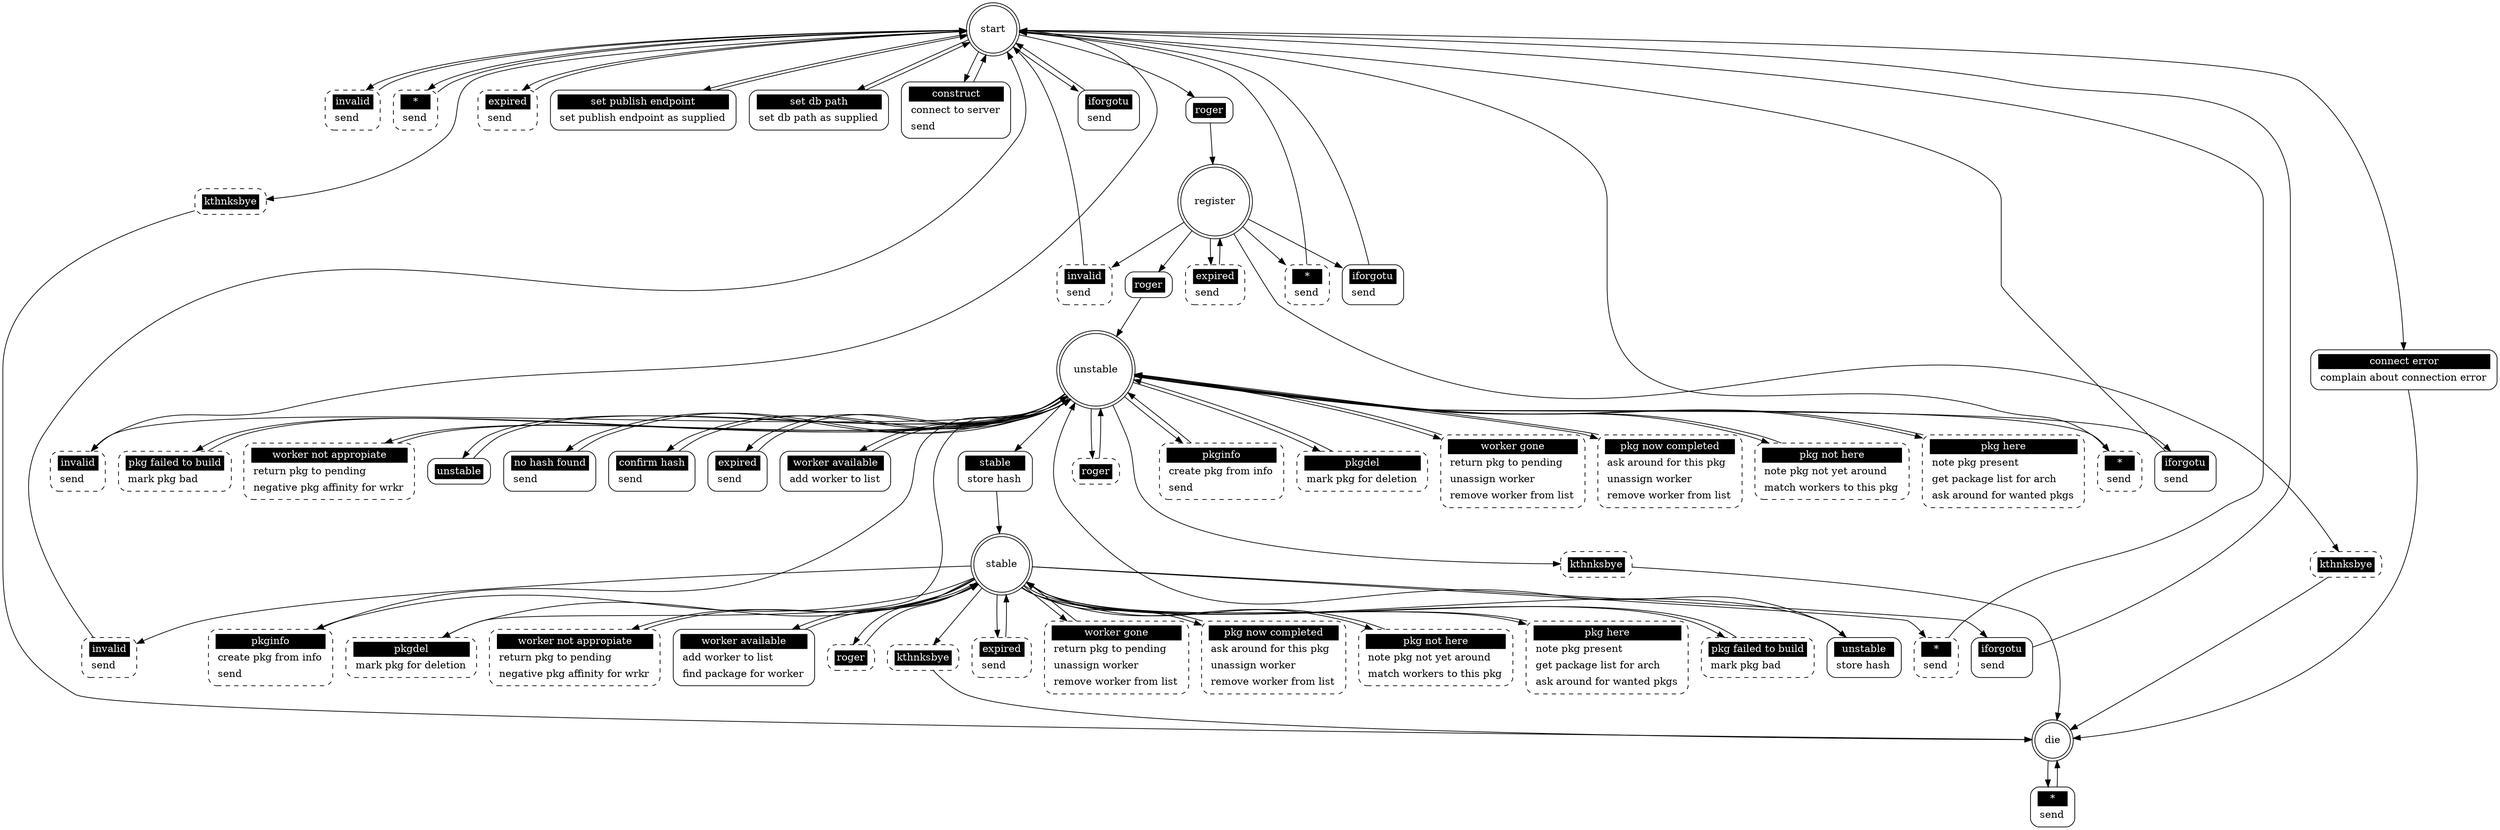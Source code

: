 ## Automatically generated from pkgimport_grapher.xml by gsl
digraph "pkgimport_grapher" {

 "start" [shape = "doublecircle"];
 "start invalid" [shape = "Mrecord" style = dashed label = <<table border="0" cellborder="0" cellpadding="3" bgcolor="white"><tr><td bgcolor="black" align="center" colspan="2"><font color="white">invalid</font></td></tr><tr><td align="left" port="r3">send</td></tr></table>>];
 "start" -> "start invalid";
 "start invalid" -> "start";
 "start *" [shape = "Mrecord" style = dashed label = <<table border="0" cellborder="0" cellpadding="3" bgcolor="white"><tr><td bgcolor="black" align="center" colspan="2"><font color="white">*</font></td></tr><tr><td align="left" port="r3">send</td></tr></table>>];
 "start" -> "start *";
 "start *" -> "start";
 "start kthnksbye" [shape = "Mrecord" style = dashed label = <<table border="0" cellborder="0" cellpadding="3" bgcolor="white"><tr><td bgcolor="black" align="center" colspan="2"><font color="white">kthnksbye</font></td></tr></table>>];
 "start" -> "start kthnksbye";
 "start kthnksbye" -> "die";
 "start expired" [shape = "Mrecord" style = dashed label = <<table border="0" cellborder="0" cellpadding="3" bgcolor="white"><tr><td bgcolor="black" align="center" colspan="2"><font color="white">expired</font></td></tr><tr><td align="left" port="r3">send</td></tr></table>>];
 "start" -> "start expired";
 "start expired" -> "start";
 "start set publish endpoint" [shape = "Mrecord" style = solid label = <<table border="0" cellborder="0" cellpadding="3" bgcolor="white"><tr><td bgcolor="black" align="center" colspan="2"><font color="white">set publish endpoint</font></td></tr><tr><td align="left" port="r3">set publish endpoint as supplied</td></tr></table>>];
 "start" -> "start set publish endpoint";
 "start set publish endpoint" -> "start";
 "start set db path" [shape = "Mrecord" style = solid label = <<table border="0" cellborder="0" cellpadding="3" bgcolor="white"><tr><td bgcolor="black" align="center" colspan="2"><font color="white">set db path</font></td></tr><tr><td align="left" port="r3">set db path as supplied</td></tr></table>>];
 "start" -> "start set db path";
 "start set db path" -> "start";
 "start construct" [shape = "Mrecord" style = solid label = <<table border="0" cellborder="0" cellpadding="3" bgcolor="white"><tr><td bgcolor="black" align="center" colspan="2"><font color="white">construct</font></td></tr><tr><td align="left" port="r3">connect to server</td></tr><tr><td align="left" port="r3">send</td></tr></table>>];
 "start" -> "start construct";
 "start construct" -> "start";
 "start roger" [shape = "Mrecord" style = solid label = <<table border="0" cellborder="0" cellpadding="3" bgcolor="white"><tr><td bgcolor="black" align="center" colspan="2"><font color="white">roger</font></td></tr></table>>];
 "start" -> "start roger";
 "start roger" -> "register";
 "start connect error" [shape = "Mrecord" style = solid label = <<table border="0" cellborder="0" cellpadding="3" bgcolor="white"><tr><td bgcolor="black" align="center" colspan="2"><font color="white">connect error</font></td></tr><tr><td align="left" port="r3">complain about connection error</td></tr></table>>];
 "start" -> "start connect error";
 "start connect error" -> "die";
 "start iforgotu" [shape = "Mrecord" style = solid label = <<table border="0" cellborder="0" cellpadding="3" bgcolor="white"><tr><td bgcolor="black" align="center" colspan="2"><font color="white">iforgotu</font></td></tr><tr><td align="left" port="r3">send</td></tr></table>>];
 "start" -> "start iforgotu";
 "start iforgotu" -> "start";

 "register" [shape = "doublecircle"];
 "register invalid" [shape = "Mrecord" style = dashed label = <<table border="0" cellborder="0" cellpadding="3" bgcolor="white"><tr><td bgcolor="black" align="center" colspan="2"><font color="white">invalid</font></td></tr><tr><td align="left" port="r3">send</td></tr></table>>];
 "register" -> "register invalid";
 "register invalid" -> "start";
 "register *" [shape = "Mrecord" style = dashed label = <<table border="0" cellborder="0" cellpadding="3" bgcolor="white"><tr><td bgcolor="black" align="center" colspan="2"><font color="white">*</font></td></tr><tr><td align="left" port="r3">send</td></tr></table>>];
 "register" -> "register *";
 "register *" -> "start";
 "register kthnksbye" [shape = "Mrecord" style = dashed label = <<table border="0" cellborder="0" cellpadding="3" bgcolor="white"><tr><td bgcolor="black" align="center" colspan="2"><font color="white">kthnksbye</font></td></tr></table>>];
 "register" -> "register kthnksbye";
 "register kthnksbye" -> "die";
 "register expired" [shape = "Mrecord" style = dashed label = <<table border="0" cellborder="0" cellpadding="3" bgcolor="white"><tr><td bgcolor="black" align="center" colspan="2"><font color="white">expired</font></td></tr><tr><td align="left" port="r3">send</td></tr></table>>];
 "register" -> "register expired";
 "register expired" -> "register";
 "register roger" [shape = "Mrecord" style = solid label = <<table border="0" cellborder="0" cellpadding="3" bgcolor="white"><tr><td bgcolor="black" align="center" colspan="2"><font color="white">roger</font></td></tr></table>>];
 "register" -> "register roger";
 "register roger" -> "unstable";
 "register iforgotu" [shape = "Mrecord" style = solid label = <<table border="0" cellborder="0" cellpadding="3" bgcolor="white"><tr><td bgcolor="black" align="center" colspan="2"><font color="white">iforgotu</font></td></tr><tr><td align="left" port="r3">send</td></tr></table>>];
 "register" -> "register iforgotu";
 "register iforgotu" -> "start";

 "unstable" [shape = "doublecircle"];
 "unstable invalid" [shape = "Mrecord" style = dashed label = <<table border="0" cellborder="0" cellpadding="3" bgcolor="white"><tr><td bgcolor="black" align="center" colspan="2"><font color="white">invalid</font></td></tr><tr><td align="left" port="r3">send</td></tr></table>>];
 "unstable" -> "unstable invalid";
 "unstable invalid" -> "start";
 "unstable roger" [shape = "Mrecord" style = dashed label = <<table border="0" cellborder="0" cellpadding="3" bgcolor="white"><tr><td bgcolor="black" align="center" colspan="2"><font color="white">roger</font></td></tr></table>>];
 "unstable" -> "unstable roger";
 "unstable roger" -> "unstable";
 "unstable *" [shape = "Mrecord" style = dashed label = <<table border="0" cellborder="0" cellpadding="3" bgcolor="white"><tr><td bgcolor="black" align="center" colspan="2"><font color="white">*</font></td></tr><tr><td align="left" port="r3">send</td></tr></table>>];
 "unstable" -> "unstable *";
 "unstable *" -> "start";
 "unstable kthnksbye" [shape = "Mrecord" style = dashed label = <<table border="0" cellborder="0" cellpadding="3" bgcolor="white"><tr><td bgcolor="black" align="center" colspan="2"><font color="white">kthnksbye</font></td></tr></table>>];
 "unstable" -> "unstable kthnksbye";
 "unstable kthnksbye" -> "die";
 "unstable pkginfo" [shape = "Mrecord" style = dashed label = <<table border="0" cellborder="0" cellpadding="3" bgcolor="white"><tr><td bgcolor="black" align="center" colspan="2"><font color="white">pkginfo</font></td></tr><tr><td align="left" port="r3">create pkg from info</td></tr><tr><td align="left" port="r3">send</td></tr></table>>];
 "unstable" -> "unstable pkginfo";
 "unstable pkginfo" -> "unstable";
 "unstable pkgdel" [shape = "Mrecord" style = dashed label = <<table border="0" cellborder="0" cellpadding="3" bgcolor="white"><tr><td bgcolor="black" align="center" colspan="2"><font color="white">pkgdel</font></td></tr><tr><td align="left" port="r3">mark pkg for deletion</td></tr></table>>];
 "unstable" -> "unstable pkgdel";
 "unstable pkgdel" -> "unstable";
 "unstable worker gone" [shape = "Mrecord" style = dashed label = <<table border="0" cellborder="0" cellpadding="3" bgcolor="white"><tr><td bgcolor="black" align="center" colspan="2"><font color="white">worker gone</font></td></tr><tr><td align="left" port="r3">return pkg to pending</td></tr><tr><td align="left" port="r3">unassign worker</td></tr><tr><td align="left" port="r3">remove worker from list</td></tr></table>>];
 "unstable" -> "unstable worker gone";
 "unstable worker gone" -> "unstable";
 "unstable pkg now completed" [shape = "Mrecord" style = dashed label = <<table border="0" cellborder="0" cellpadding="3" bgcolor="white"><tr><td bgcolor="black" align="center" colspan="2"><font color="white">pkg now completed</font></td></tr><tr><td align="left" port="r3">ask around for this pkg</td></tr><tr><td align="left" port="r3">unassign worker</td></tr><tr><td align="left" port="r3">remove worker from list</td></tr></table>>];
 "unstable" -> "unstable pkg now completed";
 "unstable pkg now completed" -> "unstable";
 "unstable pkg not here" [shape = "Mrecord" style = dashed label = <<table border="0" cellborder="0" cellpadding="3" bgcolor="white"><tr><td bgcolor="black" align="center" colspan="2"><font color="white">pkg not here</font></td></tr><tr><td align="left" port="r3">note pkg not yet around</td></tr><tr><td align="left" port="r3">match workers to this pkg</td></tr></table>>];
 "unstable" -> "unstable pkg not here";
 "unstable pkg not here" -> "unstable";
 "unstable pkg here" [shape = "Mrecord" style = dashed label = <<table border="0" cellborder="0" cellpadding="3" bgcolor="white"><tr><td bgcolor="black" align="center" colspan="2"><font color="white">pkg here</font></td></tr><tr><td align="left" port="r3">note pkg present</td></tr><tr><td align="left" port="r3">get package list for arch</td></tr><tr><td align="left" port="r3">ask around for wanted pkgs</td></tr></table>>];
 "unstable" -> "unstable pkg here";
 "unstable pkg here" -> "unstable";
 "unstable pkg failed to build" [shape = "Mrecord" style = dashed label = <<table border="0" cellborder="0" cellpadding="3" bgcolor="white"><tr><td bgcolor="black" align="center" colspan="2"><font color="white">pkg failed to build</font></td></tr><tr><td align="left" port="r3">mark pkg bad</td></tr></table>>];
 "unstable" -> "unstable pkg failed to build";
 "unstable pkg failed to build" -> "unstable";
 "unstable worker not appropiate" [shape = "Mrecord" style = dashed label = <<table border="0" cellborder="0" cellpadding="3" bgcolor="white"><tr><td bgcolor="black" align="center" colspan="2"><font color="white">worker not appropiate</font></td></tr><tr><td align="left" port="r3">return pkg to pending</td></tr><tr><td align="left" port="r3">negative pkg affinity for wrkr</td></tr></table>>];
 "unstable" -> "unstable worker not appropiate";
 "unstable worker not appropiate" -> "unstable";
 "unstable unstable" [shape = "Mrecord" style = solid label = <<table border="0" cellborder="0" cellpadding="3" bgcolor="white"><tr><td bgcolor="black" align="center" colspan="2"><font color="white">unstable</font></td></tr></table>>];
 "unstable" -> "unstable unstable";
 "unstable unstable" -> "unstable";
 "unstable iforgotu" [shape = "Mrecord" style = solid label = <<table border="0" cellborder="0" cellpadding="3" bgcolor="white"><tr><td bgcolor="black" align="center" colspan="2"><font color="white">iforgotu</font></td></tr><tr><td align="left" port="r3">send</td></tr></table>>];
 "unstable" -> "unstable iforgotu";
 "unstable iforgotu" -> "start";
 "unstable no hash found" [shape = "Mrecord" style = solid label = <<table border="0" cellborder="0" cellpadding="3" bgcolor="white"><tr><td bgcolor="black" align="center" colspan="2"><font color="white">no hash found</font></td></tr><tr><td align="left" port="r3">send</td></tr></table>>];
 "unstable" -> "unstable no hash found";
 "unstable no hash found" -> "unstable";
 "unstable confirm hash" [shape = "Mrecord" style = solid label = <<table border="0" cellborder="0" cellpadding="3" bgcolor="white"><tr><td bgcolor="black" align="center" colspan="2"><font color="white">confirm hash</font></td></tr><tr><td align="left" port="r3">send</td></tr></table>>];
 "unstable" -> "unstable confirm hash";
 "unstable confirm hash" -> "unstable";
 "unstable expired" [shape = "Mrecord" style = solid label = <<table border="0" cellborder="0" cellpadding="3" bgcolor="white"><tr><td bgcolor="black" align="center" colspan="2"><font color="white">expired</font></td></tr><tr><td align="left" port="r3">send</td></tr></table>>];
 "unstable" -> "unstable expired";
 "unstable expired" -> "unstable";
 "unstable worker available" [shape = "Mrecord" style = solid label = <<table border="0" cellborder="0" cellpadding="3" bgcolor="white"><tr><td bgcolor="black" align="center" colspan="2"><font color="white">worker available</font></td></tr><tr><td align="left" port="r3">add worker to list</td></tr></table>>];
 "unstable" -> "unstable worker available";
 "unstable worker available" -> "unstable";
 "unstable stable" [shape = "Mrecord" style = solid label = <<table border="0" cellborder="0" cellpadding="3" bgcolor="white"><tr><td bgcolor="black" align="center" colspan="2"><font color="white">stable</font></td></tr><tr><td align="left" port="r3">store hash</td></tr></table>>];
 "unstable" -> "unstable stable";
 "unstable stable" -> "stable";

 "stable" [shape = "doublecircle"];
 "stable invalid" [shape = "Mrecord" style = dashed label = <<table border="0" cellborder="0" cellpadding="3" bgcolor="white"><tr><td bgcolor="black" align="center" colspan="2"><font color="white">invalid</font></td></tr><tr><td align="left" port="r3">send</td></tr></table>>];
 "stable" -> "stable invalid";
 "stable invalid" -> "start";
 "stable roger" [shape = "Mrecord" style = dashed label = <<table border="0" cellborder="0" cellpadding="3" bgcolor="white"><tr><td bgcolor="black" align="center" colspan="2"><font color="white">roger</font></td></tr></table>>];
 "stable" -> "stable roger";
 "stable roger" -> "stable";
 "stable *" [shape = "Mrecord" style = dashed label = <<table border="0" cellborder="0" cellpadding="3" bgcolor="white"><tr><td bgcolor="black" align="center" colspan="2"><font color="white">*</font></td></tr><tr><td align="left" port="r3">send</td></tr></table>>];
 "stable" -> "stable *";
 "stable *" -> "start";
 "stable kthnksbye" [shape = "Mrecord" style = dashed label = <<table border="0" cellborder="0" cellpadding="3" bgcolor="white"><tr><td bgcolor="black" align="center" colspan="2"><font color="white">kthnksbye</font></td></tr></table>>];
 "stable" -> "stable kthnksbye";
 "stable kthnksbye" -> "die";
 "stable expired" [shape = "Mrecord" style = dashed label = <<table border="0" cellborder="0" cellpadding="3" bgcolor="white"><tr><td bgcolor="black" align="center" colspan="2"><font color="white">expired</font></td></tr><tr><td align="left" port="r3">send</td></tr></table>>];
 "stable" -> "stable expired";
 "stable expired" -> "stable";
 "stable pkginfo" [shape = "Mrecord" style = dashed label = <<table border="0" cellborder="0" cellpadding="3" bgcolor="white"><tr><td bgcolor="black" align="center" colspan="2"><font color="white">pkginfo</font></td></tr><tr><td align="left" port="r3">create pkg from info</td></tr><tr><td align="left" port="r3">send</td></tr></table>>];
 "stable" -> "stable pkginfo";
 "stable pkginfo" -> "unstable";
 "stable pkgdel" [shape = "Mrecord" style = dashed label = <<table border="0" cellborder="0" cellpadding="3" bgcolor="white"><tr><td bgcolor="black" align="center" colspan="2"><font color="white">pkgdel</font></td></tr><tr><td align="left" port="r3">mark pkg for deletion</td></tr></table>>];
 "stable" -> "stable pkgdel";
 "stable pkgdel" -> "unstable";
 "stable worker gone" [shape = "Mrecord" style = dashed label = <<table border="0" cellborder="0" cellpadding="3" bgcolor="white"><tr><td bgcolor="black" align="center" colspan="2"><font color="white">worker gone</font></td></tr><tr><td align="left" port="r3">return pkg to pending</td></tr><tr><td align="left" port="r3">unassign worker</td></tr><tr><td align="left" port="r3">remove worker from list</td></tr></table>>];
 "stable" -> "stable worker gone";
 "stable worker gone" -> "stable";
 "stable pkg now completed" [shape = "Mrecord" style = dashed label = <<table border="0" cellborder="0" cellpadding="3" bgcolor="white"><tr><td bgcolor="black" align="center" colspan="2"><font color="white">pkg now completed</font></td></tr><tr><td align="left" port="r3">ask around for this pkg</td></tr><tr><td align="left" port="r3">unassign worker</td></tr><tr><td align="left" port="r3">remove worker from list</td></tr></table>>];
 "stable" -> "stable pkg now completed";
 "stable pkg now completed" -> "stable";
 "stable pkg not here" [shape = "Mrecord" style = dashed label = <<table border="0" cellborder="0" cellpadding="3" bgcolor="white"><tr><td bgcolor="black" align="center" colspan="2"><font color="white">pkg not here</font></td></tr><tr><td align="left" port="r3">note pkg not yet around</td></tr><tr><td align="left" port="r3">match workers to this pkg</td></tr></table>>];
 "stable" -> "stable pkg not here";
 "stable pkg not here" -> "stable";
 "stable pkg here" [shape = "Mrecord" style = dashed label = <<table border="0" cellborder="0" cellpadding="3" bgcolor="white"><tr><td bgcolor="black" align="center" colspan="2"><font color="white">pkg here</font></td></tr><tr><td align="left" port="r3">note pkg present</td></tr><tr><td align="left" port="r3">get package list for arch</td></tr><tr><td align="left" port="r3">ask around for wanted pkgs</td></tr></table>>];
 "stable" -> "stable pkg here";
 "stable pkg here" -> "stable";
 "stable pkg failed to build" [shape = "Mrecord" style = dashed label = <<table border="0" cellborder="0" cellpadding="3" bgcolor="white"><tr><td bgcolor="black" align="center" colspan="2"><font color="white">pkg failed to build</font></td></tr><tr><td align="left" port="r3">mark pkg bad</td></tr></table>>];
 "stable" -> "stable pkg failed to build";
 "stable pkg failed to build" -> "stable";
 "stable worker not appropiate" [shape = "Mrecord" style = dashed label = <<table border="0" cellborder="0" cellpadding="3" bgcolor="white"><tr><td bgcolor="black" align="center" colspan="2"><font color="white">worker not appropiate</font></td></tr><tr><td align="left" port="r3">return pkg to pending</td></tr><tr><td align="left" port="r3">negative pkg affinity for wrkr</td></tr></table>>];
 "stable" -> "stable worker not appropiate";
 "stable worker not appropiate" -> "stable";
 "stable iforgotu" [shape = "Mrecord" style = solid label = <<table border="0" cellborder="0" cellpadding="3" bgcolor="white"><tr><td bgcolor="black" align="center" colspan="2"><font color="white">iforgotu</font></td></tr><tr><td align="left" port="r3">send</td></tr></table>>];
 "stable" -> "stable iforgotu";
 "stable iforgotu" -> "start";
 "stable worker available" [shape = "Mrecord" style = solid label = <<table border="0" cellborder="0" cellpadding="3" bgcolor="white"><tr><td bgcolor="black" align="center" colspan="2"><font color="white">worker available</font></td></tr><tr><td align="left" port="r3">add worker to list</td></tr><tr><td align="left" port="r3">find package for worker</td></tr></table>>];
 "stable" -> "stable worker available";
 "stable worker available" -> "stable";
 "stable unstable" [shape = "Mrecord" style = solid label = <<table border="0" cellborder="0" cellpadding="3" bgcolor="white"><tr><td bgcolor="black" align="center" colspan="2"><font color="white">unstable</font></td></tr><tr><td align="left" port="r3">store hash</td></tr></table>>];
 "stable" -> "stable unstable";
 "stable unstable" -> "unstable";

 "die" [shape = "doublecircle"];
 "die *" [shape = "Mrecord" style = solid label = <<table border="0" cellborder="0" cellpadding="3" bgcolor="white"><tr><td bgcolor="black" align="center" colspan="2"><font color="white">*</font></td></tr><tr><td align="left" port="r3">send</td></tr></table>>];
 "die" -> "die *";
 "die *" -> "die";
}
